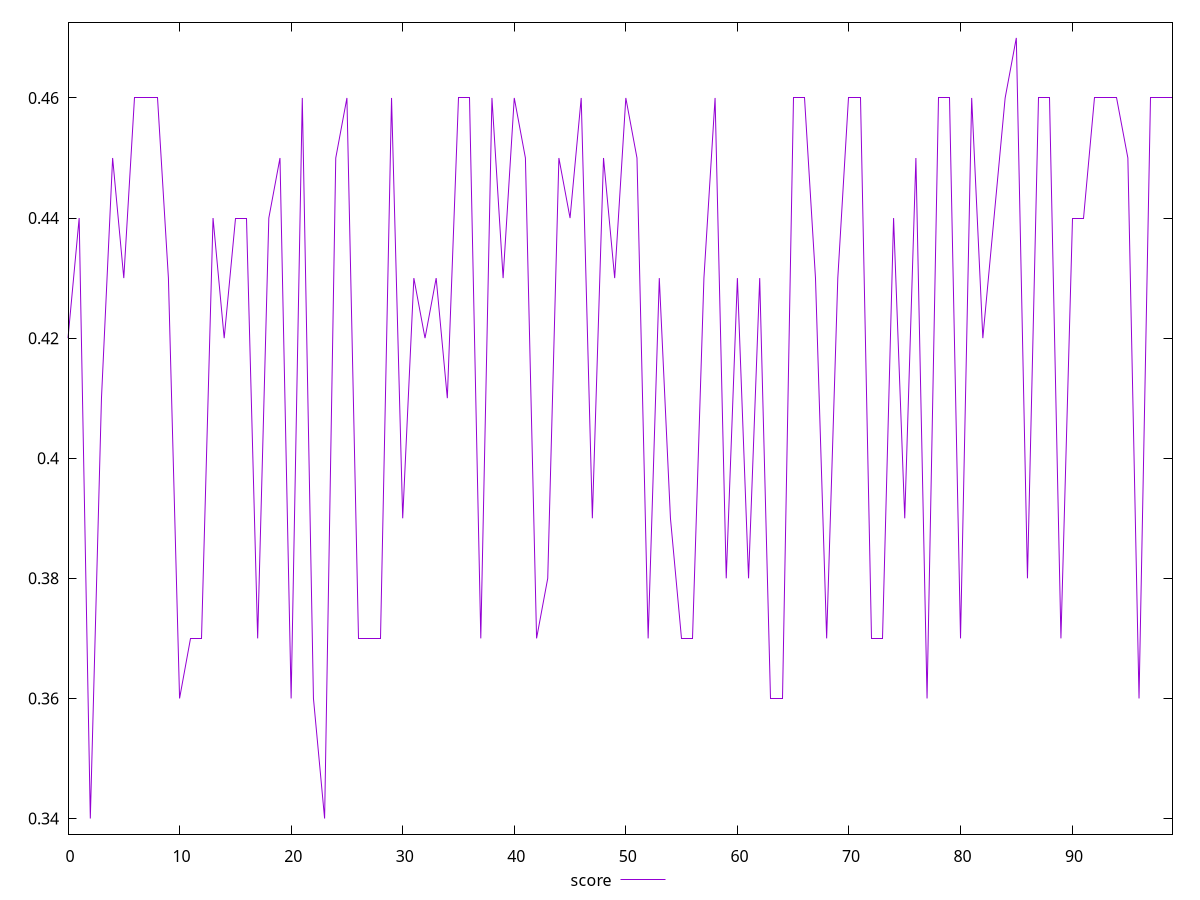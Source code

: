 reset

$score <<EOF
0 0.42
1 0.44
2 0.34
3 0.41
4 0.45
5 0.43
6 0.46
7 0.46
8 0.46
9 0.43
10 0.36
11 0.37
12 0.37
13 0.44
14 0.42
15 0.44
16 0.44
17 0.37
18 0.44
19 0.45
20 0.36
21 0.46
22 0.36
23 0.34
24 0.45
25 0.46
26 0.37
27 0.37
28 0.37
29 0.46
30 0.39
31 0.43
32 0.42
33 0.43
34 0.41
35 0.46
36 0.46
37 0.37
38 0.46
39 0.43
40 0.46
41 0.45
42 0.37
43 0.38
44 0.45
45 0.44
46 0.46
47 0.39
48 0.45
49 0.43
50 0.46
51 0.45
52 0.37
53 0.43
54 0.39
55 0.37
56 0.37
57 0.43
58 0.46
59 0.38
60 0.43
61 0.38
62 0.43
63 0.36
64 0.36
65 0.46
66 0.46
67 0.43
68 0.37
69 0.43
70 0.46
71 0.46
72 0.37
73 0.37
74 0.44
75 0.39
76 0.45
77 0.36
78 0.46
79 0.46
80 0.37
81 0.46
82 0.42
83 0.44
84 0.46
85 0.47
86 0.38
87 0.46
88 0.46
89 0.37
90 0.44
91 0.44
92 0.46
93 0.46
94 0.46
95 0.45
96 0.36
97 0.46
98 0.46
99 0.46
EOF

set key outside below
set xrange [0:99]
set yrange [0.33740000000000003:0.47259999999999996]
set trange [0.33740000000000003:0.47259999999999996]
set terminal svg size 640, 500 enhanced background rgb 'white'
set output "report/report_00029_2021-02-24T13-36-40.390Z/uses-rel-preload/samples/music/score/values.svg"

plot $score title "score" with line

reset
